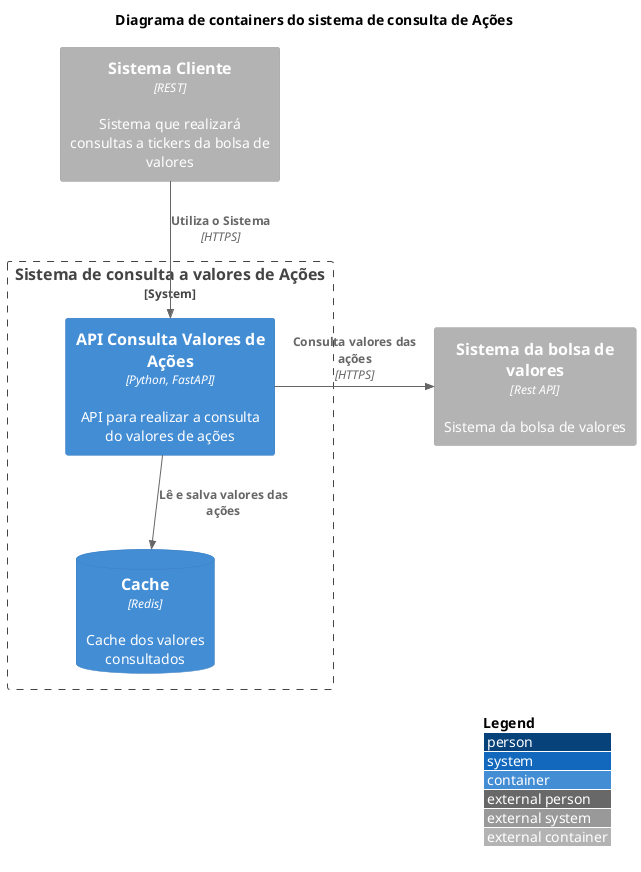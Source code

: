 @startuml
!include <C4/C4_Container>

LAYOUT_WITH_LEGEND()

title Diagrama de containers do sistema de consulta de Ações

Container_Ext(client_system, "Sistema Cliente", "REST", "Sistema que realizará consultas a tickers da bolsa de valores")
System_Boundary(system, "Sistema de consulta a valores de Ações") {
    Container(api, "API Consulta Valores de Ações", "Python, FastAPI", "API para realizar a consulta do valores de ações")
    ContainerDb(cache, "Cache", "Redis", "Cache dos valores consultados")
}
Container_Ext(stock_system, "Sistema da bolsa de valores", "Rest API", "Sistema da bolsa de valores")

Rel_D(client_system, api, "Utiliza o Sistema", "HTTPS")

Rel_D(api, cache, "Lê e salva valores das ações", "")
Rel_R(api, stock_system, "Consulta valores das ações", "HTTPS")

@enduml
